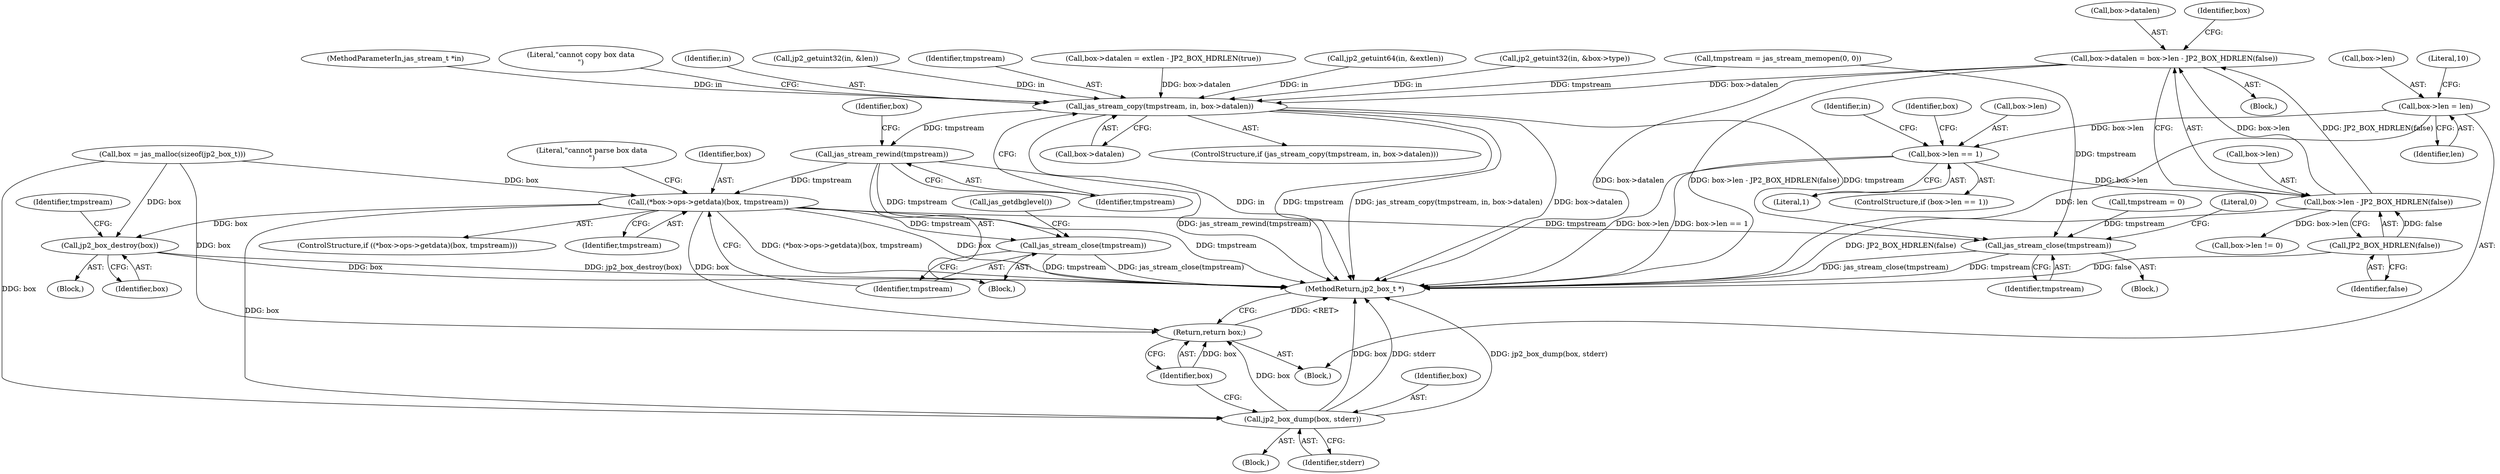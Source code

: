 digraph "0_jasper_bdfe95a6e81ffb4b2fad31a76b57943695beed20_0@integer" {
"1000224" [label="(Call,box->datalen = box->len - JP2_BOX_HDRLEN(false))"];
"1000228" [label="(Call,box->len - JP2_BOX_HDRLEN(false))"];
"1000186" [label="(Call,box->len == 1)"];
"1000161" [label="(Call,box->len = len)"];
"1000232" [label="(Call,JP2_BOX_HDRLEN(false))"];
"1000273" [label="(Call,jas_stream_copy(tmpstream, in, box->datalen))"];
"1000283" [label="(Call,jas_stream_rewind(tmpstream))"];
"1000301" [label="(Call,(*box->ops->getdata)(box, tmpstream))"];
"1000308" [label="(Call,jas_stream_close(tmpstream))"];
"1000315" [label="(Call,jp2_box_dump(box, stderr))"];
"1000318" [label="(Return,return box;)"];
"1000324" [label="(Call,jp2_box_destroy(box))"];
"1000329" [label="(Call,jas_stream_close(tmpstream))"];
"1000214" [label="(Call,box->datalen = extlen - JP2_BOX_HDRLEN(true))"];
"1000306" [label="(Literal,\"cannot parse box data\n\")"];
"1000193" [label="(Call,jp2_getuint64(in, &extlen))"];
"1000142" [label="(Call,jp2_getuint32(in, &box->type))"];
"1000314" [label="(Block,)"];
"1000274" [label="(Identifier,tmpstream)"];
"1000232" [label="(Call,JP2_BOX_HDRLEN(false))"];
"1000161" [label="(Call,box->len = len)"];
"1000165" [label="(Identifier,len)"];
"1000323" [label="(Block,)"];
"1000265" [label="(Call,tmpstream = jas_stream_memopen(0, 0))"];
"1000317" [label="(Identifier,stderr)"];
"1000325" [label="(Identifier,box)"];
"1000300" [label="(ControlStructure,if ((*box->ops->getdata)(box, tmpstream)))"];
"1000106" [label="(Block,)"];
"1000162" [label="(Call,box->len)"];
"1000105" [label="(MethodParameterIn,jas_stream_t *in)"];
"1000333" [label="(MethodReturn,jp2_box_t *)"];
"1000328" [label="(Block,)"];
"1000283" [label="(Call,jas_stream_rewind(tmpstream))"];
"1000224" [label="(Call,box->datalen = box->len - JP2_BOX_HDRLEN(false))"];
"1000167" [label="(Literal,10)"];
"1000262" [label="(Block,)"];
"1000324" [label="(Call,jp2_box_destroy(box))"];
"1000273" [label="(Call,jas_stream_copy(tmpstream, in, box->datalen))"];
"1000281" [label="(Literal,\"cannot copy box data\n\")"];
"1000309" [label="(Identifier,tmpstream)"];
"1000312" [label="(Call,jas_getdbglevel())"];
"1000276" [label="(Call,box->datalen)"];
"1000303" [label="(Identifier,tmpstream)"];
"1000226" [label="(Identifier,box)"];
"1000186" [label="(Call,box->len == 1)"];
"1000185" [label="(ControlStructure,if (box->len == 1))"];
"1000301" [label="(Call,(*box->ops->getdata)(box, tmpstream))"];
"1000287" [label="(Identifier,box)"];
"1000315" [label="(Call,jp2_box_dump(box, stderr))"];
"1000236" [label="(Call,box->len != 0)"];
"1000308" [label="(Call,jas_stream_close(tmpstream))"];
"1000302" [label="(Identifier,box)"];
"1000233" [label="(Identifier,false)"];
"1000284" [label="(Identifier,tmpstream)"];
"1000116" [label="(Call,tmpstream = 0)"];
"1000187" [label="(Call,box->len)"];
"1000228" [label="(Call,box->len - JP2_BOX_HDRLEN(false))"];
"1000272" [label="(ControlStructure,if (jas_stream_copy(tmpstream, in, box->datalen)))"];
"1000332" [label="(Literal,0)"];
"1000223" [label="(Block,)"];
"1000190" [label="(Literal,1)"];
"1000275" [label="(Identifier,in)"];
"1000329" [label="(Call,jas_stream_close(tmpstream))"];
"1000318" [label="(Return,return box;)"];
"1000319" [label="(Identifier,box)"];
"1000327" [label="(Identifier,tmpstream)"];
"1000225" [label="(Call,box->datalen)"];
"1000138" [label="(Call,jp2_getuint32(in, &len))"];
"1000330" [label="(Identifier,tmpstream)"];
"1000238" [label="(Identifier,box)"];
"1000121" [label="(Call,box = jas_malloc(sizeof(jp2_box_t)))"];
"1000316" [label="(Identifier,box)"];
"1000194" [label="(Identifier,in)"];
"1000229" [label="(Call,box->len)"];
"1000224" -> "1000223"  [label="AST: "];
"1000224" -> "1000228"  [label="CFG: "];
"1000225" -> "1000224"  [label="AST: "];
"1000228" -> "1000224"  [label="AST: "];
"1000238" -> "1000224"  [label="CFG: "];
"1000224" -> "1000333"  [label="DDG: box->datalen"];
"1000224" -> "1000333"  [label="DDG: box->len - JP2_BOX_HDRLEN(false)"];
"1000228" -> "1000224"  [label="DDG: box->len"];
"1000228" -> "1000224"  [label="DDG: JP2_BOX_HDRLEN(false)"];
"1000224" -> "1000273"  [label="DDG: box->datalen"];
"1000228" -> "1000232"  [label="CFG: "];
"1000229" -> "1000228"  [label="AST: "];
"1000232" -> "1000228"  [label="AST: "];
"1000228" -> "1000333"  [label="DDG: JP2_BOX_HDRLEN(false)"];
"1000186" -> "1000228"  [label="DDG: box->len"];
"1000232" -> "1000228"  [label="DDG: false"];
"1000228" -> "1000236"  [label="DDG: box->len"];
"1000186" -> "1000185"  [label="AST: "];
"1000186" -> "1000190"  [label="CFG: "];
"1000187" -> "1000186"  [label="AST: "];
"1000190" -> "1000186"  [label="AST: "];
"1000194" -> "1000186"  [label="CFG: "];
"1000226" -> "1000186"  [label="CFG: "];
"1000186" -> "1000333"  [label="DDG: box->len == 1"];
"1000186" -> "1000333"  [label="DDG: box->len"];
"1000161" -> "1000186"  [label="DDG: box->len"];
"1000161" -> "1000106"  [label="AST: "];
"1000161" -> "1000165"  [label="CFG: "];
"1000162" -> "1000161"  [label="AST: "];
"1000165" -> "1000161"  [label="AST: "];
"1000167" -> "1000161"  [label="CFG: "];
"1000161" -> "1000333"  [label="DDG: len"];
"1000232" -> "1000233"  [label="CFG: "];
"1000233" -> "1000232"  [label="AST: "];
"1000232" -> "1000333"  [label="DDG: false"];
"1000273" -> "1000272"  [label="AST: "];
"1000273" -> "1000276"  [label="CFG: "];
"1000274" -> "1000273"  [label="AST: "];
"1000275" -> "1000273"  [label="AST: "];
"1000276" -> "1000273"  [label="AST: "];
"1000281" -> "1000273"  [label="CFG: "];
"1000284" -> "1000273"  [label="CFG: "];
"1000273" -> "1000333"  [label="DDG: box->datalen"];
"1000273" -> "1000333"  [label="DDG: in"];
"1000273" -> "1000333"  [label="DDG: tmpstream"];
"1000273" -> "1000333"  [label="DDG: jas_stream_copy(tmpstream, in, box->datalen)"];
"1000265" -> "1000273"  [label="DDG: tmpstream"];
"1000193" -> "1000273"  [label="DDG: in"];
"1000138" -> "1000273"  [label="DDG: in"];
"1000142" -> "1000273"  [label="DDG: in"];
"1000105" -> "1000273"  [label="DDG: in"];
"1000214" -> "1000273"  [label="DDG: box->datalen"];
"1000273" -> "1000283"  [label="DDG: tmpstream"];
"1000273" -> "1000329"  [label="DDG: tmpstream"];
"1000283" -> "1000262"  [label="AST: "];
"1000283" -> "1000284"  [label="CFG: "];
"1000284" -> "1000283"  [label="AST: "];
"1000287" -> "1000283"  [label="CFG: "];
"1000283" -> "1000333"  [label="DDG: jas_stream_rewind(tmpstream)"];
"1000283" -> "1000301"  [label="DDG: tmpstream"];
"1000283" -> "1000308"  [label="DDG: tmpstream"];
"1000301" -> "1000300"  [label="AST: "];
"1000301" -> "1000303"  [label="CFG: "];
"1000302" -> "1000301"  [label="AST: "];
"1000303" -> "1000301"  [label="AST: "];
"1000306" -> "1000301"  [label="CFG: "];
"1000309" -> "1000301"  [label="CFG: "];
"1000301" -> "1000333"  [label="DDG: tmpstream"];
"1000301" -> "1000333"  [label="DDG: (*box->ops->getdata)(box, tmpstream)"];
"1000301" -> "1000333"  [label="DDG: box"];
"1000121" -> "1000301"  [label="DDG: box"];
"1000301" -> "1000308"  [label="DDG: tmpstream"];
"1000301" -> "1000315"  [label="DDG: box"];
"1000301" -> "1000318"  [label="DDG: box"];
"1000301" -> "1000324"  [label="DDG: box"];
"1000301" -> "1000329"  [label="DDG: tmpstream"];
"1000308" -> "1000262"  [label="AST: "];
"1000308" -> "1000309"  [label="CFG: "];
"1000309" -> "1000308"  [label="AST: "];
"1000312" -> "1000308"  [label="CFG: "];
"1000308" -> "1000333"  [label="DDG: tmpstream"];
"1000308" -> "1000333"  [label="DDG: jas_stream_close(tmpstream)"];
"1000315" -> "1000314"  [label="AST: "];
"1000315" -> "1000317"  [label="CFG: "];
"1000316" -> "1000315"  [label="AST: "];
"1000317" -> "1000315"  [label="AST: "];
"1000319" -> "1000315"  [label="CFG: "];
"1000315" -> "1000333"  [label="DDG: jp2_box_dump(box, stderr)"];
"1000315" -> "1000333"  [label="DDG: box"];
"1000315" -> "1000333"  [label="DDG: stderr"];
"1000121" -> "1000315"  [label="DDG: box"];
"1000315" -> "1000318"  [label="DDG: box"];
"1000318" -> "1000106"  [label="AST: "];
"1000318" -> "1000319"  [label="CFG: "];
"1000319" -> "1000318"  [label="AST: "];
"1000333" -> "1000318"  [label="CFG: "];
"1000318" -> "1000333"  [label="DDG: <RET>"];
"1000319" -> "1000318"  [label="DDG: box"];
"1000121" -> "1000318"  [label="DDG: box"];
"1000324" -> "1000323"  [label="AST: "];
"1000324" -> "1000325"  [label="CFG: "];
"1000325" -> "1000324"  [label="AST: "];
"1000327" -> "1000324"  [label="CFG: "];
"1000324" -> "1000333"  [label="DDG: jp2_box_destroy(box)"];
"1000324" -> "1000333"  [label="DDG: box"];
"1000121" -> "1000324"  [label="DDG: box"];
"1000329" -> "1000328"  [label="AST: "];
"1000329" -> "1000330"  [label="CFG: "];
"1000330" -> "1000329"  [label="AST: "];
"1000332" -> "1000329"  [label="CFG: "];
"1000329" -> "1000333"  [label="DDG: jas_stream_close(tmpstream)"];
"1000329" -> "1000333"  [label="DDG: tmpstream"];
"1000116" -> "1000329"  [label="DDG: tmpstream"];
"1000265" -> "1000329"  [label="DDG: tmpstream"];
}
